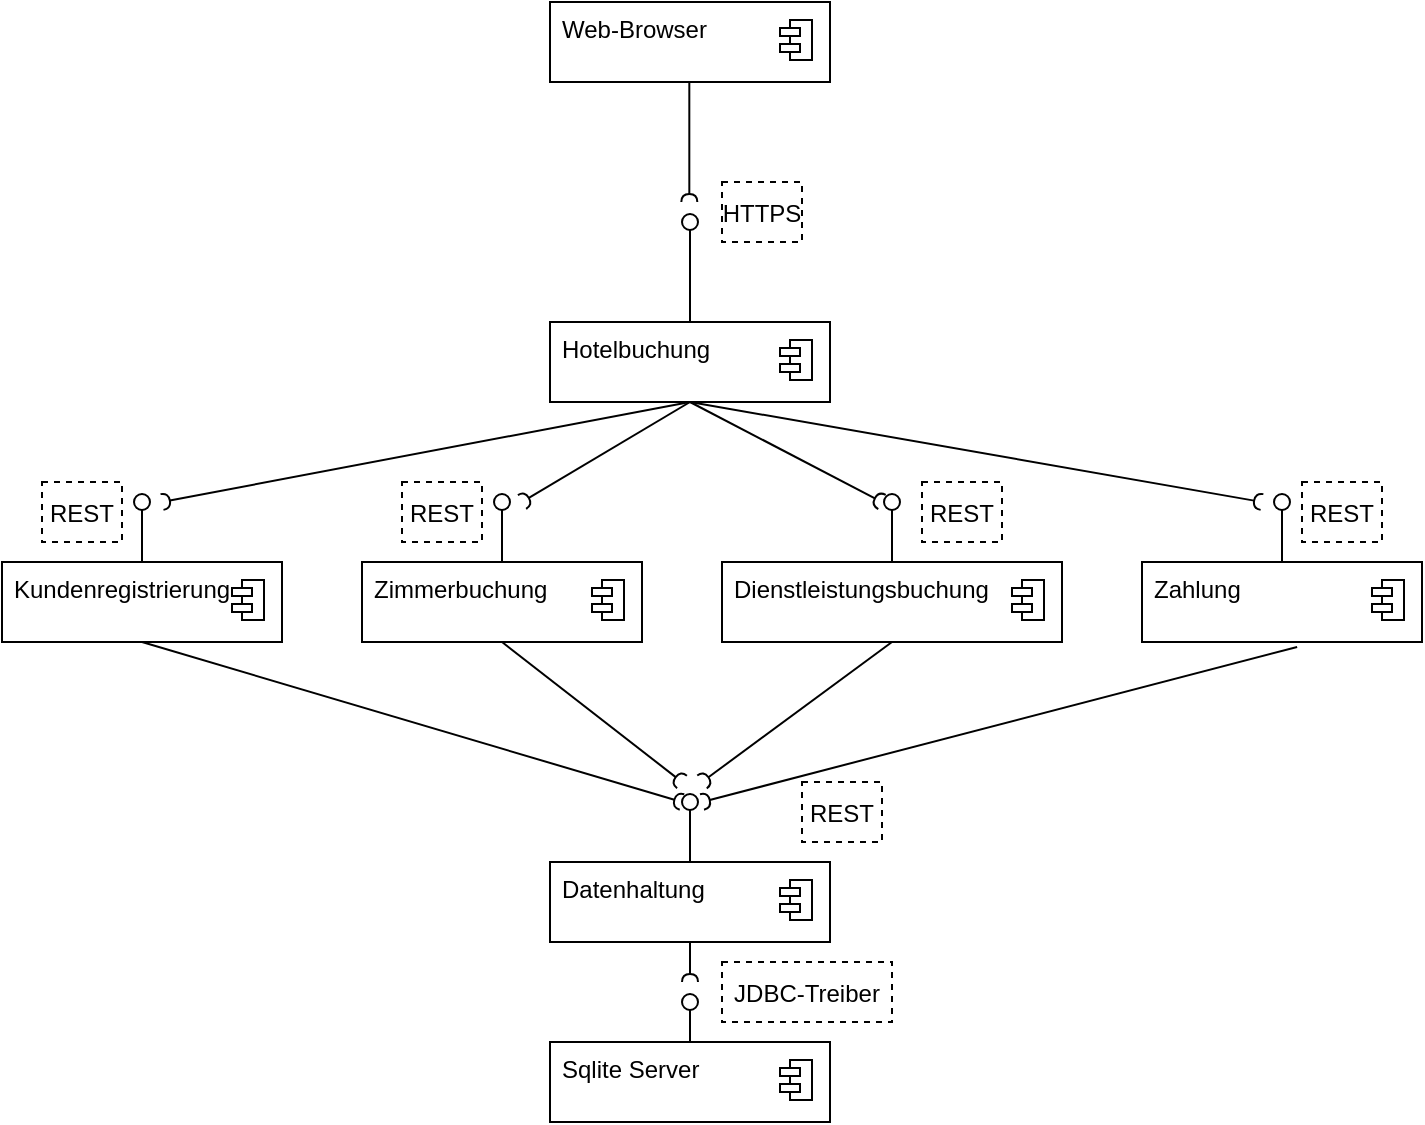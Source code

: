 <mxfile version="20.8.0" type="device"><diagram id="H6t5kKFddLX3IXNJxpyE" name="Seite-1"><mxGraphModel dx="1430" dy="782" grid="1" gridSize="10" guides="1" tooltips="1" connect="1" arrows="1" fold="1" page="1" pageScale="1" pageWidth="827" pageHeight="1169" math="0" shadow="0"><root><mxCell id="0"/><mxCell id="1" parent="0"/><mxCell id="vrmo_7LMrHM1ho9plbyp-57" value="" style="fontStyle=1;align=center;verticalAlign=top;childLayout=stackLayout;horizontal=1;horizontalStack=0;resizeParent=1;resizeParentMax=0;resizeLast=0;marginBottom=0;" vertex="1" parent="1"><mxGeometry x="344" y="170" width="140" height="40" as="geometry"/></mxCell><mxCell id="vrmo_7LMrHM1ho9plbyp-58" value="Hotelbuchung" style="html=1;align=left;spacingLeft=4;verticalAlign=top;strokeColor=none;fillColor=none;" vertex="1" parent="vrmo_7LMrHM1ho9plbyp-57"><mxGeometry width="140" height="40" as="geometry"/></mxCell><mxCell id="vrmo_7LMrHM1ho9plbyp-59" value="" style="shape=module;jettyWidth=10;jettyHeight=4;" vertex="1" parent="vrmo_7LMrHM1ho9plbyp-58"><mxGeometry x="1" width="16" height="20" relative="1" as="geometry"><mxPoint x="-25" y="9" as="offset"/></mxGeometry></mxCell><mxCell id="vrmo_7LMrHM1ho9plbyp-66" value="" style="fontStyle=1;align=center;verticalAlign=top;childLayout=stackLayout;horizontal=1;horizontalStack=0;resizeParent=1;resizeParentMax=0;resizeLast=0;marginBottom=0;" vertex="1" parent="1"><mxGeometry x="344" y="10" width="140" height="40" as="geometry"/></mxCell><mxCell id="vrmo_7LMrHM1ho9plbyp-67" value="Web-Browser" style="html=1;align=left;spacingLeft=4;verticalAlign=top;strokeColor=none;fillColor=none;" vertex="1" parent="vrmo_7LMrHM1ho9plbyp-66"><mxGeometry width="140" height="40" as="geometry"/></mxCell><mxCell id="vrmo_7LMrHM1ho9plbyp-68" value="" style="shape=module;jettyWidth=10;jettyHeight=4;" vertex="1" parent="vrmo_7LMrHM1ho9plbyp-67"><mxGeometry x="1" width="16" height="20" relative="1" as="geometry"><mxPoint x="-25" y="9" as="offset"/></mxGeometry></mxCell><mxCell id="vrmo_7LMrHM1ho9plbyp-75" value="" style="html=1;verticalAlign=bottom;labelBackgroundColor=none;startArrow=oval;startFill=0;startSize=8;endArrow=none;rounded=0;entryX=0.5;entryY=0;entryDx=0;entryDy=0;" edge="1" parent="1" target="vrmo_7LMrHM1ho9plbyp-85"><mxGeometry x="-1" y="3" relative="1" as="geometry"><mxPoint x="414" y="410" as="sourcePoint"/><mxPoint x="430" y="390" as="targetPoint"/></mxGeometry></mxCell><mxCell id="vrmo_7LMrHM1ho9plbyp-76" value="" style="html=1;verticalAlign=bottom;labelBackgroundColor=none;startArrow=halfCircle;startFill=0;startSize=2;endArrow=none;rounded=0;entryX=0.5;entryY=1;entryDx=0;entryDy=0;" edge="1" parent="1" target="vrmo_7LMrHM1ho9plbyp-97"><mxGeometry x="-1" y="3" relative="1" as="geometry"><mxPoint x="410" y="410" as="sourcePoint"/><mxPoint x="90" y="400" as="targetPoint"/></mxGeometry></mxCell><mxCell id="vrmo_7LMrHM1ho9plbyp-77" value="REST" style="fontStyle=0;dashed=1;" vertex="1" parent="1"><mxGeometry x="470" y="400" width="40" height="30" as="geometry"/></mxCell><mxCell id="vrmo_7LMrHM1ho9plbyp-81" value="" style="fontStyle=1;align=center;verticalAlign=top;childLayout=stackLayout;horizontal=1;horizontalStack=0;resizeParent=1;resizeParentMax=0;resizeLast=0;marginBottom=0;" vertex="1" parent="1"><mxGeometry x="344" y="530" width="140" height="40" as="geometry"/></mxCell><mxCell id="vrmo_7LMrHM1ho9plbyp-82" value="Sqlite Server" style="html=1;align=left;spacingLeft=4;verticalAlign=top;strokeColor=none;fillColor=none;" vertex="1" parent="vrmo_7LMrHM1ho9plbyp-81"><mxGeometry width="140" height="40" as="geometry"/></mxCell><mxCell id="vrmo_7LMrHM1ho9plbyp-83" value="" style="shape=module;jettyWidth=10;jettyHeight=4;" vertex="1" parent="vrmo_7LMrHM1ho9plbyp-82"><mxGeometry x="1" width="16" height="20" relative="1" as="geometry"><mxPoint x="-25" y="9" as="offset"/></mxGeometry></mxCell><mxCell id="vrmo_7LMrHM1ho9plbyp-84" value="" style="fontStyle=1;align=center;verticalAlign=top;childLayout=stackLayout;horizontal=1;horizontalStack=0;resizeParent=1;resizeParentMax=0;resizeLast=0;marginBottom=0;" vertex="1" parent="1"><mxGeometry x="344" y="440" width="140" height="40" as="geometry"/></mxCell><mxCell id="vrmo_7LMrHM1ho9plbyp-85" value="Datenhaltung" style="html=1;align=left;spacingLeft=4;verticalAlign=top;strokeColor=none;fillColor=none;" vertex="1" parent="vrmo_7LMrHM1ho9plbyp-84"><mxGeometry width="140" height="40" as="geometry"/></mxCell><mxCell id="vrmo_7LMrHM1ho9plbyp-86" value="" style="shape=module;jettyWidth=10;jettyHeight=4;" vertex="1" parent="vrmo_7LMrHM1ho9plbyp-85"><mxGeometry x="1" width="16" height="20" relative="1" as="geometry"><mxPoint x="-25" y="9" as="offset"/></mxGeometry></mxCell><mxCell id="vrmo_7LMrHM1ho9plbyp-87" value="" style="fontStyle=1;align=center;verticalAlign=top;childLayout=stackLayout;horizontal=1;horizontalStack=0;resizeParent=1;resizeParentMax=0;resizeLast=0;marginBottom=0;" vertex="1" parent="1"><mxGeometry x="640" y="290" width="140" height="40" as="geometry"/></mxCell><mxCell id="vrmo_7LMrHM1ho9plbyp-88" value="Zahlung" style="html=1;align=left;spacingLeft=4;verticalAlign=top;strokeColor=none;fillColor=none;" vertex="1" parent="vrmo_7LMrHM1ho9plbyp-87"><mxGeometry width="140" height="40" as="geometry"/></mxCell><mxCell id="vrmo_7LMrHM1ho9plbyp-89" value="" style="shape=module;jettyWidth=10;jettyHeight=4;" vertex="1" parent="vrmo_7LMrHM1ho9plbyp-88"><mxGeometry x="1" width="16" height="20" relative="1" as="geometry"><mxPoint x="-25" y="9" as="offset"/></mxGeometry></mxCell><mxCell id="vrmo_7LMrHM1ho9plbyp-90" value="" style="fontStyle=1;align=center;verticalAlign=top;childLayout=stackLayout;horizontal=1;horizontalStack=0;resizeParent=1;resizeParentMax=0;resizeLast=0;marginBottom=0;" vertex="1" parent="1"><mxGeometry x="430" y="290" width="170" height="40" as="geometry"/></mxCell><mxCell id="vrmo_7LMrHM1ho9plbyp-91" value="Dienstleistungsbuchung" style="html=1;align=left;spacingLeft=4;verticalAlign=top;strokeColor=none;fillColor=none;" vertex="1" parent="vrmo_7LMrHM1ho9plbyp-90"><mxGeometry width="170" height="40" as="geometry"/></mxCell><mxCell id="vrmo_7LMrHM1ho9plbyp-92" value="" style="shape=module;jettyWidth=10;jettyHeight=4;" vertex="1" parent="vrmo_7LMrHM1ho9plbyp-91"><mxGeometry x="1" width="16" height="20" relative="1" as="geometry"><mxPoint x="-25" y="9" as="offset"/></mxGeometry></mxCell><mxCell id="vrmo_7LMrHM1ho9plbyp-93" value="" style="fontStyle=1;align=center;verticalAlign=top;childLayout=stackLayout;horizontal=1;horizontalStack=0;resizeParent=1;resizeParentMax=0;resizeLast=0;marginBottom=0;" vertex="1" parent="1"><mxGeometry x="250" y="290" width="140" height="40" as="geometry"/></mxCell><mxCell id="vrmo_7LMrHM1ho9plbyp-94" value="Zimmerbuchung" style="html=1;align=left;spacingLeft=4;verticalAlign=top;strokeColor=none;fillColor=none;" vertex="1" parent="vrmo_7LMrHM1ho9plbyp-93"><mxGeometry width="140" height="40" as="geometry"/></mxCell><mxCell id="vrmo_7LMrHM1ho9plbyp-95" value="" style="shape=module;jettyWidth=10;jettyHeight=4;" vertex="1" parent="vrmo_7LMrHM1ho9plbyp-94"><mxGeometry x="1" width="16" height="20" relative="1" as="geometry"><mxPoint x="-25" y="9" as="offset"/></mxGeometry></mxCell><mxCell id="vrmo_7LMrHM1ho9plbyp-96" value="" style="fontStyle=1;align=center;verticalAlign=top;childLayout=stackLayout;horizontal=1;horizontalStack=0;resizeParent=1;resizeParentMax=0;resizeLast=0;marginBottom=0;" vertex="1" parent="1"><mxGeometry x="70" y="290" width="140" height="40" as="geometry"/></mxCell><mxCell id="vrmo_7LMrHM1ho9plbyp-97" value="Kundenregistrierung" style="html=1;align=left;spacingLeft=4;verticalAlign=top;strokeColor=none;fillColor=none;" vertex="1" parent="vrmo_7LMrHM1ho9plbyp-96"><mxGeometry width="140" height="40" as="geometry"/></mxCell><mxCell id="vrmo_7LMrHM1ho9plbyp-98" value="" style="shape=module;jettyWidth=10;jettyHeight=4;" vertex="1" parent="vrmo_7LMrHM1ho9plbyp-97"><mxGeometry x="1" width="16" height="20" relative="1" as="geometry"><mxPoint x="-25" y="9" as="offset"/></mxGeometry></mxCell><mxCell id="vrmo_7LMrHM1ho9plbyp-101" value="" style="html=1;verticalAlign=bottom;labelBackgroundColor=none;startArrow=oval;startFill=0;startSize=8;endArrow=none;rounded=0;entryX=0.5;entryY=0;entryDx=0;entryDy=0;" edge="1" parent="1" target="vrmo_7LMrHM1ho9plbyp-91"><mxGeometry x="-1" y="3" relative="1" as="geometry"><mxPoint x="515" y="260" as="sourcePoint"/><mxPoint x="546.34" y="230" as="targetPoint"/></mxGeometry></mxCell><mxCell id="vrmo_7LMrHM1ho9plbyp-102" value="" style="html=1;verticalAlign=bottom;labelBackgroundColor=none;startArrow=halfCircle;startFill=0;startSize=2;endArrow=none;rounded=0;entryX=0.5;entryY=1;entryDx=0;entryDy=0;" edge="1" parent="1" target="vrmo_7LMrHM1ho9plbyp-58"><mxGeometry x="-1" y="3" relative="1" as="geometry"><mxPoint x="510" y="260" as="sourcePoint"/><mxPoint x="440" y="210" as="targetPoint"/></mxGeometry></mxCell><mxCell id="vrmo_7LMrHM1ho9plbyp-103" value="REST" style="fontStyle=0;dashed=1;" vertex="1" parent="1"><mxGeometry x="90.0" y="250" width="40" height="30" as="geometry"/></mxCell><mxCell id="vrmo_7LMrHM1ho9plbyp-78" value="" style="html=1;verticalAlign=bottom;labelBackgroundColor=none;startArrow=oval;startFill=0;startSize=8;endArrow=none;rounded=0;entryX=0.5;entryY=0;entryDx=0;entryDy=0;" edge="1" parent="1" target="vrmo_7LMrHM1ho9plbyp-58"><mxGeometry x="-1" y="3" relative="1" as="geometry"><mxPoint x="414" y="120" as="sourcePoint"/><mxPoint x="340" y="170" as="targetPoint"/></mxGeometry></mxCell><mxCell id="vrmo_7LMrHM1ho9plbyp-79" value="" style="html=1;verticalAlign=bottom;labelBackgroundColor=none;startArrow=halfCircle;startFill=0;startSize=2;endArrow=none;rounded=0;entryX=0.5;entryY=1;entryDx=0;entryDy=0;" edge="1" parent="1"><mxGeometry x="-1" y="3" relative="1" as="geometry"><mxPoint x="413.66" y="110" as="sourcePoint"/><mxPoint x="413.66" y="50" as="targetPoint"/></mxGeometry></mxCell><mxCell id="vrmo_7LMrHM1ho9plbyp-80" value="HTTPS" style="fontStyle=0;dashed=1;" vertex="1" parent="1"><mxGeometry x="430" y="100" width="40" height="30" as="geometry"/></mxCell><mxCell id="vrmo_7LMrHM1ho9plbyp-104" value="" style="html=1;verticalAlign=bottom;labelBackgroundColor=none;startArrow=oval;startFill=0;startSize=8;endArrow=none;rounded=0;entryX=0.5;entryY=0;entryDx=0;entryDy=0;" edge="1" parent="1" target="vrmo_7LMrHM1ho9plbyp-97"><mxGeometry x="-1" y="3" relative="1" as="geometry"><mxPoint x="140" y="260" as="sourcePoint"/><mxPoint x="180" y="220" as="targetPoint"/></mxGeometry></mxCell><mxCell id="vrmo_7LMrHM1ho9plbyp-105" value="" style="html=1;verticalAlign=bottom;labelBackgroundColor=none;startArrow=oval;startFill=0;startSize=8;endArrow=none;rounded=0;entryX=0.5;entryY=0;entryDx=0;entryDy=0;" edge="1" parent="1" target="vrmo_7LMrHM1ho9plbyp-94"><mxGeometry x="-1" y="3" relative="1" as="geometry"><mxPoint x="320" y="260" as="sourcePoint"/><mxPoint x="485" y="310" as="targetPoint"/></mxGeometry></mxCell><mxCell id="vrmo_7LMrHM1ho9plbyp-106" value="" style="html=1;verticalAlign=bottom;labelBackgroundColor=none;startArrow=oval;startFill=0;startSize=8;endArrow=none;rounded=0;entryX=0.5;entryY=0;entryDx=0;entryDy=0;" edge="1" parent="1" target="vrmo_7LMrHM1ho9plbyp-88"><mxGeometry x="-1" y="3" relative="1" as="geometry"><mxPoint x="710" y="260" as="sourcePoint"/><mxPoint x="565" y="320" as="targetPoint"/></mxGeometry></mxCell><mxCell id="vrmo_7LMrHM1ho9plbyp-107" value="" style="html=1;verticalAlign=bottom;labelBackgroundColor=none;startArrow=halfCircle;startFill=0;startSize=2;endArrow=none;rounded=0;entryX=0.5;entryY=1;entryDx=0;entryDy=0;" edge="1" parent="1" target="vrmo_7LMrHM1ho9plbyp-58"><mxGeometry x="-1" y="3" relative="1" as="geometry"><mxPoint x="700" y="260" as="sourcePoint"/><mxPoint x="424.0" y="220.0" as="targetPoint"/></mxGeometry></mxCell><mxCell id="vrmo_7LMrHM1ho9plbyp-108" value="" style="html=1;verticalAlign=bottom;labelBackgroundColor=none;startArrow=halfCircle;startFill=0;startSize=2;endArrow=none;rounded=0;entryX=0.5;entryY=1;entryDx=0;entryDy=0;" edge="1" parent="1" target="vrmo_7LMrHM1ho9plbyp-58"><mxGeometry x="-1" y="3" relative="1" as="geometry"><mxPoint x="330" y="260" as="sourcePoint"/><mxPoint x="434.0" y="230.0" as="targetPoint"/></mxGeometry></mxCell><mxCell id="vrmo_7LMrHM1ho9plbyp-109" value="" style="html=1;verticalAlign=bottom;labelBackgroundColor=none;startArrow=halfCircle;startFill=0;startSize=2;endArrow=none;rounded=0;entryX=0.5;entryY=1;entryDx=0;entryDy=0;" edge="1" parent="1" target="vrmo_7LMrHM1ho9plbyp-58"><mxGeometry x="-1" y="3" relative="1" as="geometry"><mxPoint x="150" y="260" as="sourcePoint"/><mxPoint x="444.0" y="240.0" as="targetPoint"/></mxGeometry></mxCell><mxCell id="vrmo_7LMrHM1ho9plbyp-110" value="REST" style="fontStyle=0;dashed=1;" vertex="1" parent="1"><mxGeometry x="270.0" y="250" width="40" height="30" as="geometry"/></mxCell><mxCell id="vrmo_7LMrHM1ho9plbyp-111" value="REST" style="fontStyle=0;dashed=1;" vertex="1" parent="1"><mxGeometry x="530.0" y="250" width="40" height="30" as="geometry"/></mxCell><mxCell id="vrmo_7LMrHM1ho9plbyp-112" value="REST" style="fontStyle=0;dashed=1;" vertex="1" parent="1"><mxGeometry x="720.0" y="250" width="40" height="30" as="geometry"/></mxCell><mxCell id="vrmo_7LMrHM1ho9plbyp-113" value="" style="html=1;verticalAlign=bottom;labelBackgroundColor=none;startArrow=halfCircle;startFill=0;startSize=2;endArrow=none;rounded=0;entryX=0.5;entryY=1;entryDx=0;entryDy=0;" edge="1" parent="1" target="vrmo_7LMrHM1ho9plbyp-94"><mxGeometry x="-1" y="3" relative="1" as="geometry"><mxPoint x="410" y="400" as="sourcePoint"/><mxPoint x="150" y="340" as="targetPoint"/></mxGeometry></mxCell><mxCell id="vrmo_7LMrHM1ho9plbyp-114" value="" style="html=1;verticalAlign=bottom;labelBackgroundColor=none;startArrow=halfCircle;startFill=0;startSize=2;endArrow=none;rounded=0;entryX=0.5;entryY=1;entryDx=0;entryDy=0;" edge="1" parent="1" target="vrmo_7LMrHM1ho9plbyp-91"><mxGeometry x="-1" y="3" relative="1" as="geometry"><mxPoint x="420" y="400" as="sourcePoint"/><mxPoint x="330" y="340" as="targetPoint"/></mxGeometry></mxCell><mxCell id="vrmo_7LMrHM1ho9plbyp-115" value="" style="html=1;verticalAlign=bottom;labelBackgroundColor=none;startArrow=halfCircle;startFill=0;startSize=2;endArrow=none;rounded=0;entryX=0.554;entryY=1.062;entryDx=0;entryDy=0;entryPerimeter=0;" edge="1" parent="1" target="vrmo_7LMrHM1ho9plbyp-88"><mxGeometry x="-1" y="3" relative="1" as="geometry"><mxPoint x="420" y="410" as="sourcePoint"/><mxPoint x="525" y="340" as="targetPoint"/></mxGeometry></mxCell><mxCell id="vrmo_7LMrHM1ho9plbyp-116" value="JDBC-Treiber" style="fontStyle=0;dashed=1;" vertex="1" parent="1"><mxGeometry x="430" y="490" width="85" height="30" as="geometry"/></mxCell><mxCell id="vrmo_7LMrHM1ho9plbyp-119" value="" style="html=1;verticalAlign=bottom;labelBackgroundColor=none;startArrow=oval;startFill=0;startSize=8;endArrow=none;rounded=0;entryX=0.5;entryY=0;entryDx=0;entryDy=0;" edge="1" parent="1" target="vrmo_7LMrHM1ho9plbyp-82"><mxGeometry x="1" y="136" relative="1" as="geometry"><mxPoint x="414" y="510" as="sourcePoint"/><mxPoint x="424.0" y="450" as="targetPoint"/><mxPoint as="offset"/></mxGeometry></mxCell><mxCell id="vrmo_7LMrHM1ho9plbyp-120" value="" style="html=1;verticalAlign=bottom;labelBackgroundColor=none;startArrow=halfCircle;startFill=0;startSize=2;endArrow=none;rounded=0;entryX=0.5;entryY=1;entryDx=0;entryDy=0;" edge="1" parent="1" target="vrmo_7LMrHM1ho9plbyp-85"><mxGeometry x="-1" y="3" relative="1" as="geometry"><mxPoint x="414" y="500" as="sourcePoint"/><mxPoint x="525" y="340" as="targetPoint"/></mxGeometry></mxCell></root></mxGraphModel></diagram></mxfile>